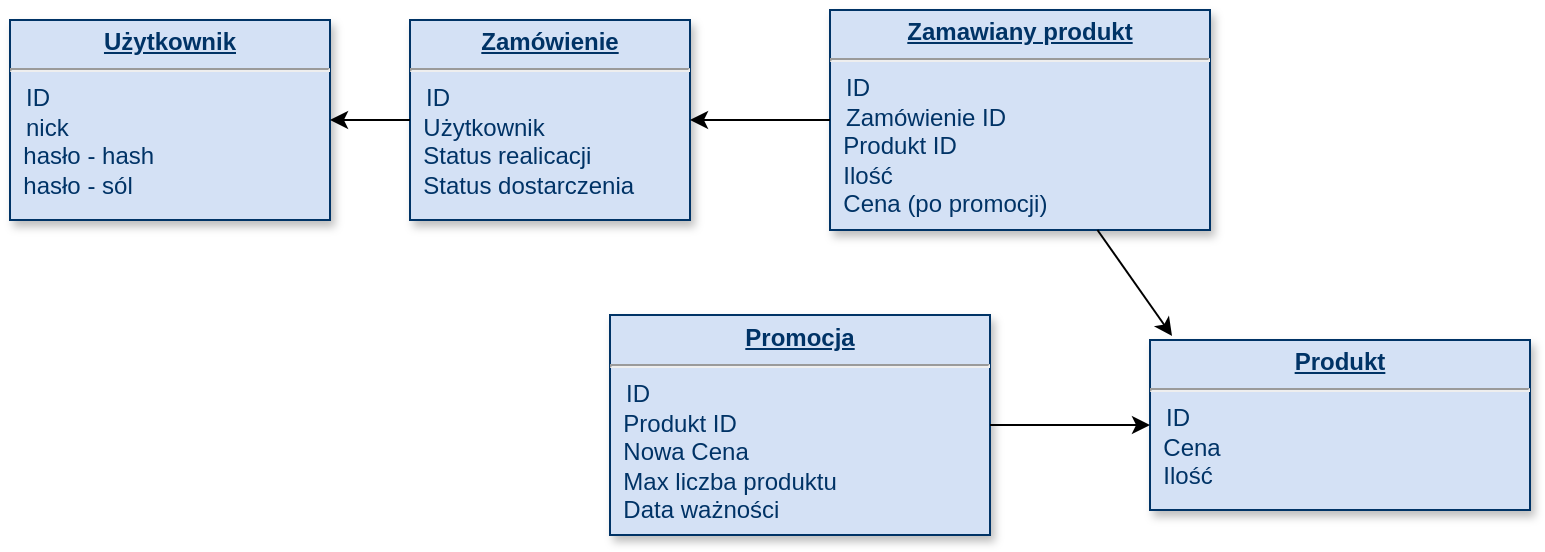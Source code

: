 <mxfile version="22.1.7" type="device">
  <diagram name="Page-1" id="efa7a0a1-bf9b-a30e-e6df-94a7791c09e9">
    <mxGraphModel dx="1364" dy="790" grid="1" gridSize="10" guides="1" tooltips="1" connect="1" arrows="1" fold="1" page="1" pageScale="1" pageWidth="826" pageHeight="1169" background="none" math="0" shadow="0">
      <root>
        <mxCell id="0" />
        <mxCell id="1" parent="0" />
        <mxCell id="29" value="&lt;p style=&quot;margin: 0px; margin-top: 4px; text-align: center; text-decoration: underline;&quot;&gt;&lt;strong&gt;Produkt&lt;/strong&gt;&lt;/p&gt;&lt;hr&gt;&lt;p style=&quot;margin: 0px; margin-left: 8px;&quot;&gt;ID&lt;/p&gt;&lt;div&gt;&amp;nbsp; Cena&lt;/div&gt;&lt;div&gt;&amp;nbsp; Ilość&lt;/div&gt;&lt;div&gt;&amp;nbsp; &lt;br&gt;&lt;/div&gt;" style="verticalAlign=top;align=left;overflow=fill;fontSize=12;fontFamily=Helvetica;html=1;strokeColor=#003366;shadow=1;fillColor=#D4E1F5;fontColor=#003366" parent="1" vertex="1">
          <mxGeometry x="620" y="440" width="190" height="85" as="geometry" />
        </mxCell>
        <mxCell id="SMvZKlAJo7WMtJHq3p7y-116" value="&lt;p style=&quot;margin: 0px; margin-top: 4px; text-align: center; text-decoration: underline;&quot;&gt;&lt;strong&gt;Użytkownik&lt;br&gt;&lt;/strong&gt;&lt;/p&gt;&lt;hr&gt;&lt;p style=&quot;margin: 0px; margin-left: 8px;&quot;&gt;ID&lt;br&gt;&lt;/p&gt;&lt;p style=&quot;margin: 0px; margin-left: 8px;&quot;&gt;nick&lt;/p&gt;&lt;div&gt;&amp;nbsp; hasło - hash&lt;br&gt;&lt;/div&gt;&lt;div&gt;&amp;nbsp; hasło - sól&lt;br&gt;&lt;/div&gt;&lt;div&gt;&amp;nbsp; &lt;br&gt;&lt;/div&gt;" style="verticalAlign=top;align=left;overflow=fill;fontSize=12;fontFamily=Helvetica;html=1;strokeColor=#003366;shadow=1;fillColor=#D4E1F5;fontColor=#003366" vertex="1" parent="1">
          <mxGeometry x="50" y="280" width="160" height="100" as="geometry" />
        </mxCell>
        <mxCell id="SMvZKlAJo7WMtJHq3p7y-118" value="&lt;p style=&quot;margin: 0px; margin-top: 4px; text-align: center; text-decoration: underline;&quot;&gt;&lt;strong&gt;Zamówienie&lt;br&gt;&lt;/strong&gt;&lt;/p&gt;&lt;hr&gt;&lt;p style=&quot;margin: 0px; margin-left: 8px;&quot;&gt;ID&lt;/p&gt;&lt;div&gt;&amp;nbsp; Użytkownik&lt;/div&gt;&lt;div&gt;&amp;nbsp; Status realicacji&lt;/div&gt;&lt;div&gt;&amp;nbsp; Status dostarczenia&lt;/div&gt;&lt;div&gt;&lt;br&gt;&lt;/div&gt;" style="verticalAlign=top;align=left;overflow=fill;fontSize=12;fontFamily=Helvetica;html=1;strokeColor=#003366;shadow=1;fillColor=#D4E1F5;fontColor=#003366" vertex="1" parent="1">
          <mxGeometry x="250" y="280" width="140" height="100" as="geometry" />
        </mxCell>
        <mxCell id="SMvZKlAJo7WMtJHq3p7y-119" value="&lt;p style=&quot;margin: 0px; margin-top: 4px; text-align: center; text-decoration: underline;&quot;&gt;&lt;strong&gt;Zamawiany produkt&lt;br&gt;&lt;/strong&gt;&lt;/p&gt;&lt;hr&gt;&lt;p style=&quot;margin: 0px; margin-left: 8px;&quot;&gt;ID&lt;/p&gt;&lt;p style=&quot;margin: 0px; margin-left: 8px;&quot;&gt;Zamówienie ID&lt;br&gt;&lt;/p&gt;&lt;div&gt;&amp;nbsp; Produkt ID&lt;br&gt;&lt;/div&gt;&lt;div&gt;&amp;nbsp; Ilość&lt;/div&gt;&lt;div&gt;&amp;nbsp; Cena (po promocji)&lt;/div&gt;&lt;div&gt;&lt;br&gt;&lt;/div&gt;&lt;div&gt;&amp;nbsp; &lt;br&gt;&lt;/div&gt;" style="verticalAlign=top;align=left;overflow=fill;fontSize=12;fontFamily=Helvetica;html=1;strokeColor=#003366;shadow=1;fillColor=#D4E1F5;fontColor=#003366" vertex="1" parent="1">
          <mxGeometry x="460" y="275" width="190" height="110" as="geometry" />
        </mxCell>
        <mxCell id="SMvZKlAJo7WMtJHq3p7y-120" value="&lt;p style=&quot;margin: 0px; margin-top: 4px; text-align: center; text-decoration: underline;&quot;&gt;&lt;strong&gt;Promocja&lt;/strong&gt;&lt;/p&gt;&lt;hr&gt;&lt;p style=&quot;margin: 0px; margin-left: 8px;&quot;&gt;ID&lt;/p&gt;&lt;div&gt;&amp;nbsp; Produkt ID&lt;/div&gt;&lt;div&gt;&amp;nbsp; Nowa Cena&lt;/div&gt;&lt;div&gt;&amp;nbsp; Max liczba produktu&lt;br&gt;&lt;/div&gt;&lt;div&gt;&amp;nbsp; Data ważności&lt;br&gt;&lt;/div&gt;&lt;div&gt;&amp;nbsp; &lt;br&gt;&lt;/div&gt;" style="verticalAlign=top;align=left;overflow=fill;fontSize=12;fontFamily=Helvetica;html=1;strokeColor=#003366;shadow=1;fillColor=#D4E1F5;fontColor=#003366" vertex="1" parent="1">
          <mxGeometry x="350" y="427.5" width="190" height="110" as="geometry" />
        </mxCell>
        <mxCell id="SMvZKlAJo7WMtJHq3p7y-121" value="" style="endArrow=classic;html=1;rounded=0;" edge="1" parent="1" source="SMvZKlAJo7WMtJHq3p7y-120" target="29">
          <mxGeometry width="50" height="50" relative="1" as="geometry">
            <mxPoint x="400" y="650" as="sourcePoint" />
            <mxPoint x="450" y="600" as="targetPoint" />
          </mxGeometry>
        </mxCell>
        <mxCell id="SMvZKlAJo7WMtJHq3p7y-122" value="" style="endArrow=classic;html=1;rounded=0;exitX=0;exitY=0.5;exitDx=0;exitDy=0;entryX=1;entryY=0.5;entryDx=0;entryDy=0;" edge="1" parent="1" source="SMvZKlAJo7WMtJHq3p7y-118" target="SMvZKlAJo7WMtJHq3p7y-116">
          <mxGeometry width="50" height="50" relative="1" as="geometry">
            <mxPoint x="300" y="310" as="sourcePoint" />
            <mxPoint x="350" y="260" as="targetPoint" />
          </mxGeometry>
        </mxCell>
        <mxCell id="SMvZKlAJo7WMtJHq3p7y-123" value="" style="endArrow=classic;html=1;rounded=0;exitX=0;exitY=0.5;exitDx=0;exitDy=0;" edge="1" parent="1" source="SMvZKlAJo7WMtJHq3p7y-119" target="SMvZKlAJo7WMtJHq3p7y-118">
          <mxGeometry width="50" height="50" relative="1" as="geometry">
            <mxPoint x="270" y="545" as="sourcePoint" />
            <mxPoint x="450" y="330" as="targetPoint" />
          </mxGeometry>
        </mxCell>
        <mxCell id="SMvZKlAJo7WMtJHq3p7y-124" value="" style="endArrow=classic;html=1;rounded=0;entryX=0.058;entryY=-0.024;entryDx=0;entryDy=0;entryPerimeter=0;" edge="1" parent="1" source="SMvZKlAJo7WMtJHq3p7y-119" target="29">
          <mxGeometry width="50" height="50" relative="1" as="geometry">
            <mxPoint x="550" y="410" as="sourcePoint" />
            <mxPoint x="600" y="360" as="targetPoint" />
          </mxGeometry>
        </mxCell>
      </root>
    </mxGraphModel>
  </diagram>
</mxfile>
